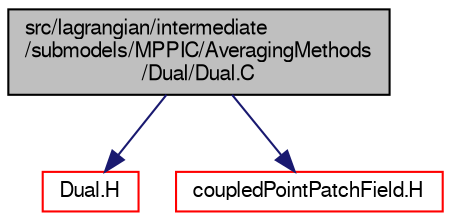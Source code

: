 digraph "src/lagrangian/intermediate/submodels/MPPIC/AveragingMethods/Dual/Dual.C"
{
  bgcolor="transparent";
  edge [fontname="FreeSans",fontsize="10",labelfontname="FreeSans",labelfontsize="10"];
  node [fontname="FreeSans",fontsize="10",shape=record];
  Node0 [label="src/lagrangian/intermediate\l/submodels/MPPIC/AveragingMethods\l/Dual/Dual.C",height=0.2,width=0.4,color="black", fillcolor="grey75", style="filled", fontcolor="black"];
  Node0 -> Node1 [color="midnightblue",fontsize="10",style="solid",fontname="FreeSans"];
  Node1 [label="Dual.H",height=0.2,width=0.4,color="red",URL="$a06026.html"];
  Node0 -> Node247 [color="midnightblue",fontsize="10",style="solid",fontname="FreeSans"];
  Node247 [label="coupledPointPatchField.H",height=0.2,width=0.4,color="red",URL="$a09920.html"];
}
